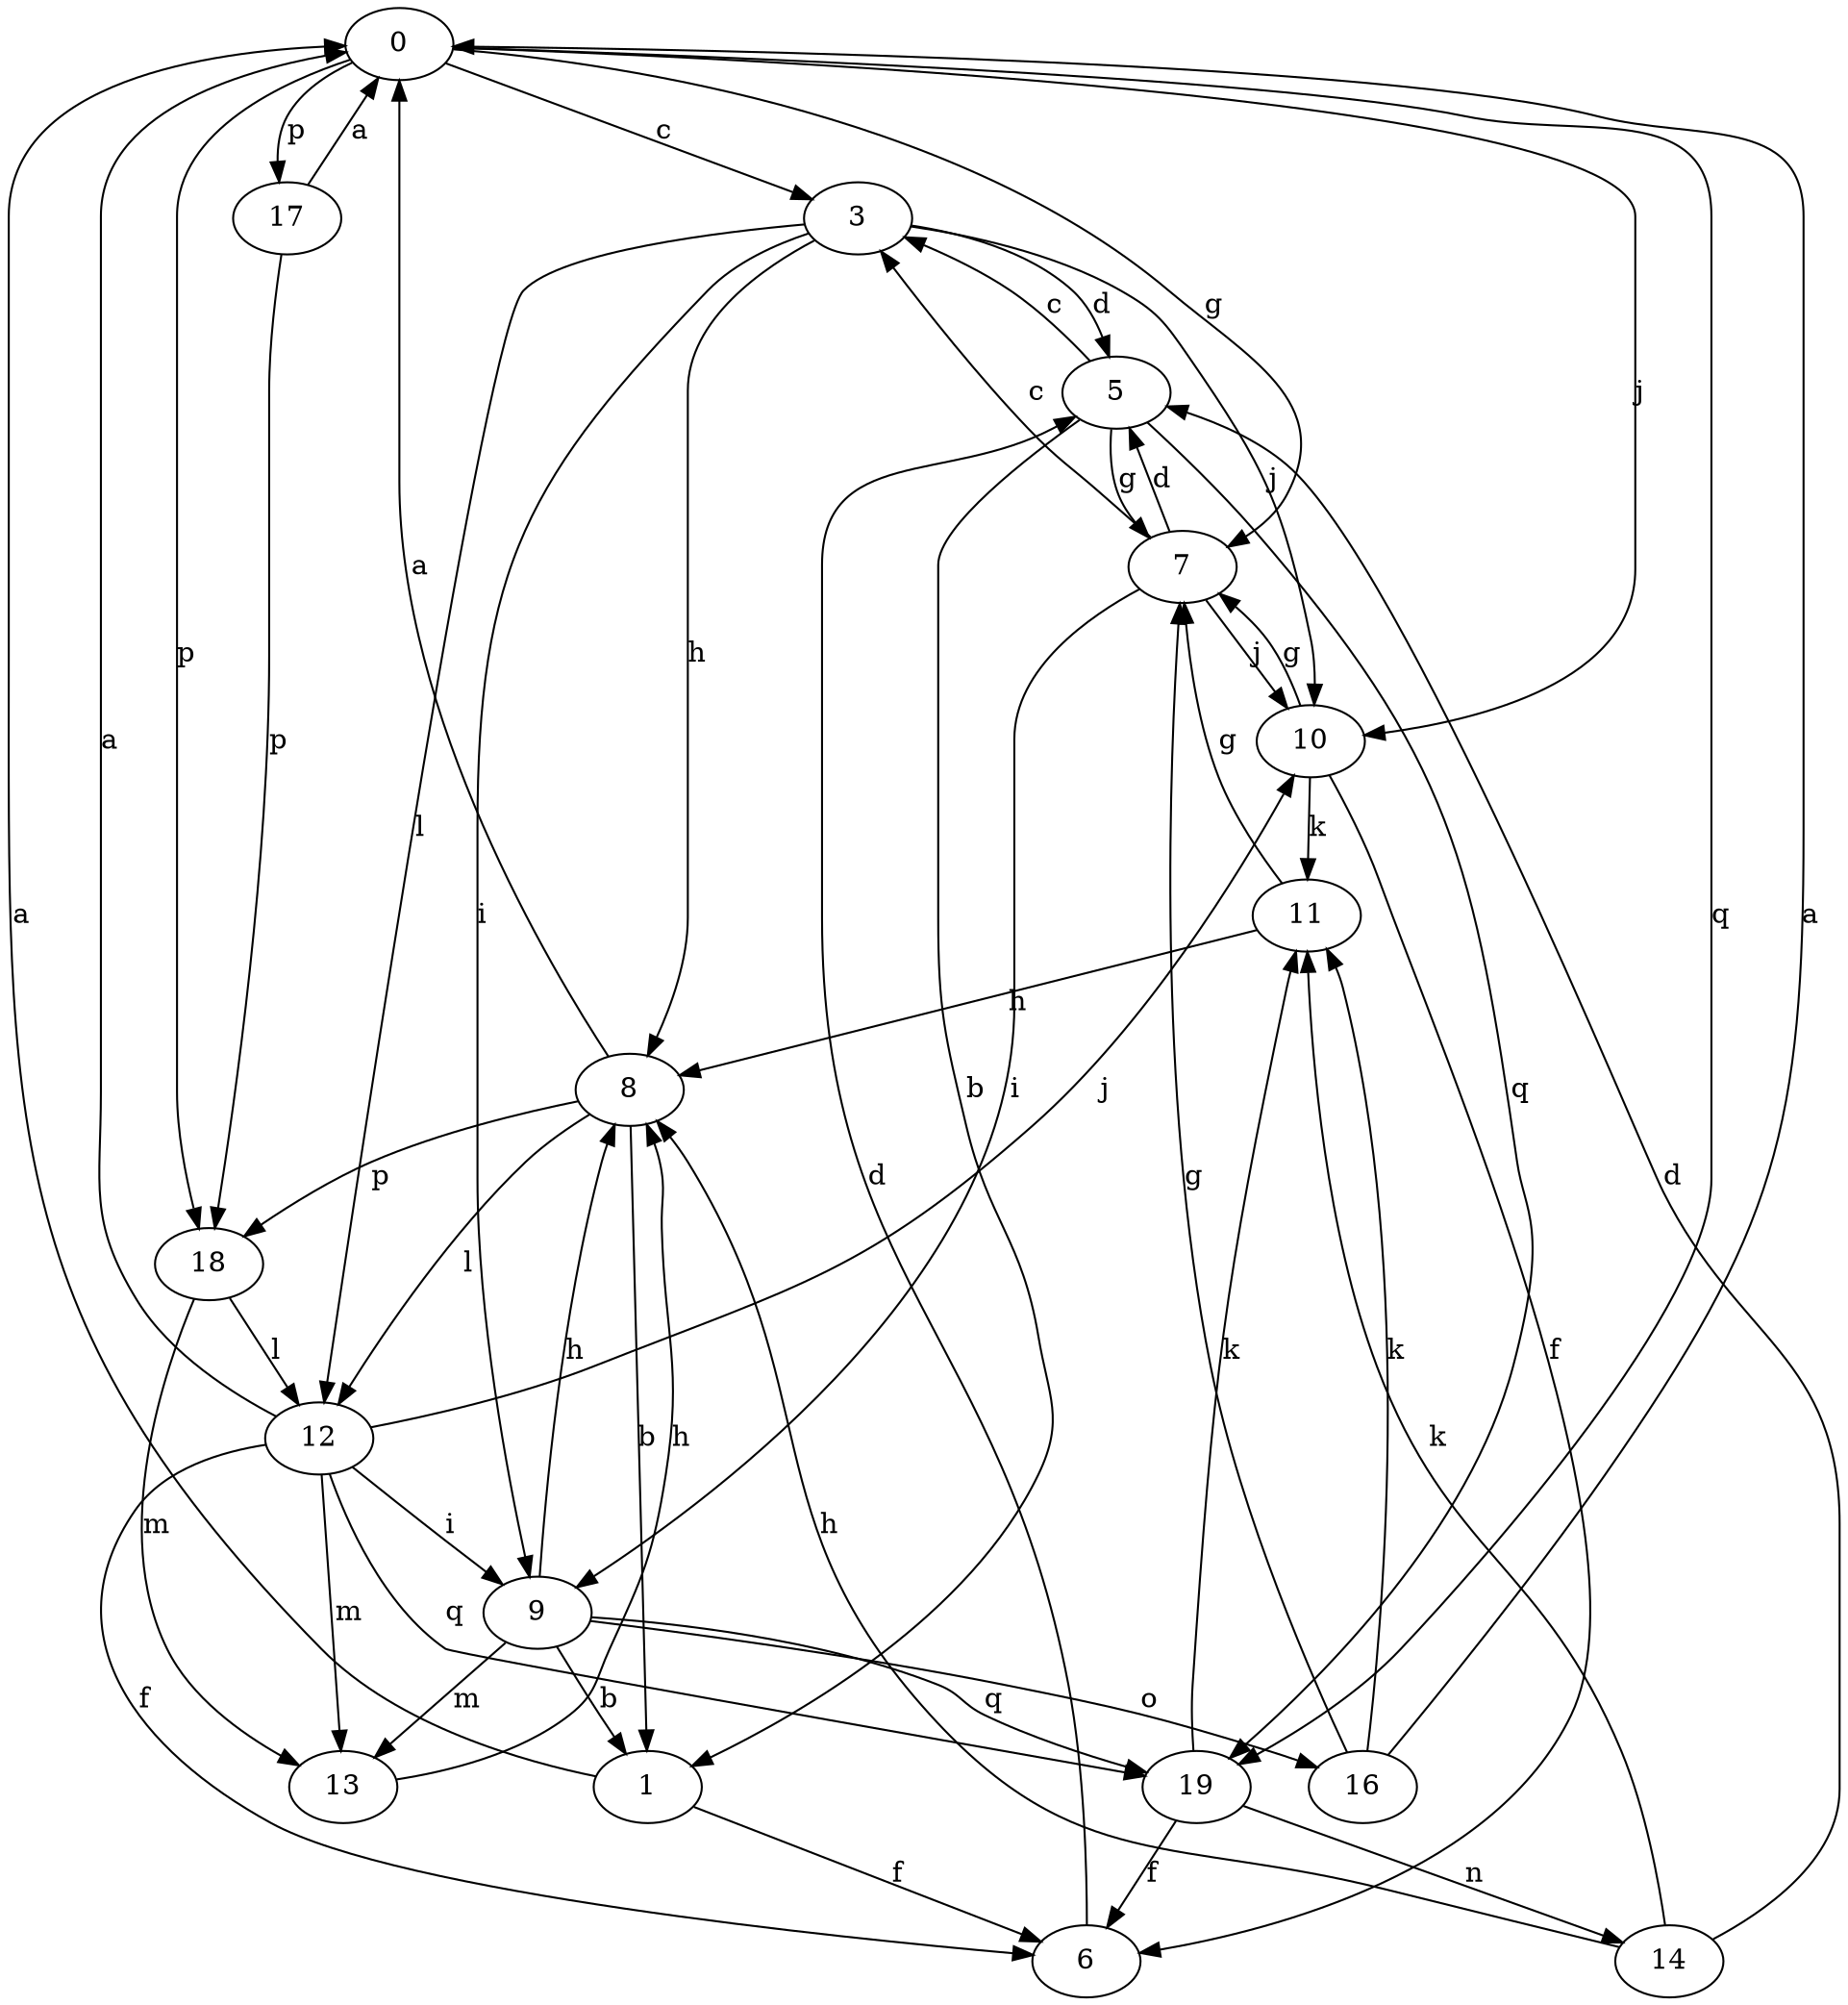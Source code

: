 strict digraph  {
0;
1;
3;
5;
6;
7;
8;
9;
10;
11;
12;
13;
14;
16;
17;
18;
19;
0 -> 3  [label=c];
0 -> 7  [label=g];
0 -> 10  [label=j];
0 -> 17  [label=p];
0 -> 18  [label=p];
0 -> 19  [label=q];
1 -> 0  [label=a];
1 -> 6  [label=f];
3 -> 5  [label=d];
3 -> 8  [label=h];
3 -> 9  [label=i];
3 -> 10  [label=j];
3 -> 12  [label=l];
5 -> 1  [label=b];
5 -> 3  [label=c];
5 -> 7  [label=g];
5 -> 19  [label=q];
6 -> 5  [label=d];
7 -> 3  [label=c];
7 -> 5  [label=d];
7 -> 9  [label=i];
7 -> 10  [label=j];
8 -> 0  [label=a];
8 -> 1  [label=b];
8 -> 12  [label=l];
8 -> 18  [label=p];
9 -> 1  [label=b];
9 -> 8  [label=h];
9 -> 13  [label=m];
9 -> 16  [label=o];
9 -> 19  [label=q];
10 -> 6  [label=f];
10 -> 7  [label=g];
10 -> 11  [label=k];
11 -> 7  [label=g];
11 -> 8  [label=h];
12 -> 0  [label=a];
12 -> 6  [label=f];
12 -> 9  [label=i];
12 -> 10  [label=j];
12 -> 13  [label=m];
12 -> 19  [label=q];
13 -> 8  [label=h];
14 -> 5  [label=d];
14 -> 8  [label=h];
14 -> 11  [label=k];
16 -> 0  [label=a];
16 -> 7  [label=g];
16 -> 11  [label=k];
17 -> 0  [label=a];
17 -> 18  [label=p];
18 -> 12  [label=l];
18 -> 13  [label=m];
19 -> 6  [label=f];
19 -> 11  [label=k];
19 -> 14  [label=n];
}
